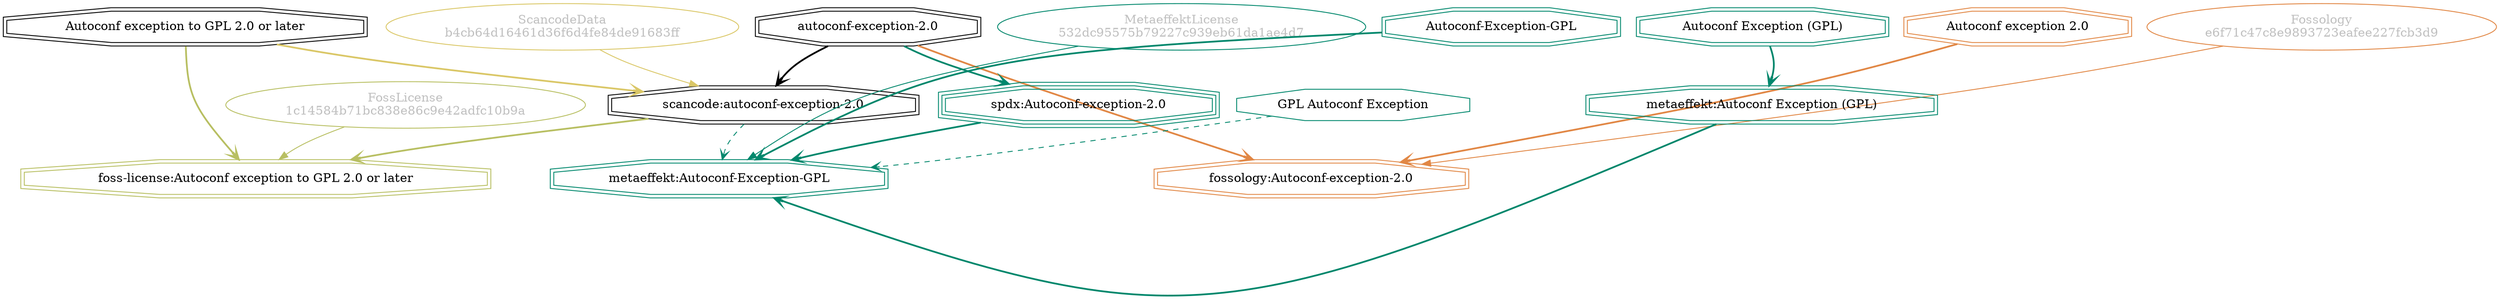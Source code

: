 strict digraph {
    node [shape=box];
    graph [splines=curved];
    12143 [label="ScancodeData\nb4cb64d16461d36f6d4fe84de91683ff"
          ,fontcolor=gray
          ,color="#dac767"
          ,fillcolor="beige;1"
          ,shape=ellipse];
    12144 [label="scancode:autoconf-exception-2.0"
          ,shape=doubleoctagon];
    12145 [label="autoconf-exception-2.0"
          ,shape=doubleoctagon];
    12146 [label="Autoconf exception to GPL 2.0 or later"
          ,shape=doubleoctagon];
    27667 [label="Fossology\ne6f71c47c8e9893723eafee227fcb3d9"
          ,fontcolor=gray
          ,color="#e18745"
          ,fillcolor="beige;1"
          ,shape=ellipse];
    27668 [label="fossology:Autoconf-exception-2.0"
          ,color="#e18745"
          ,shape=doubleoctagon];
    27669 [label="Autoconf exception 2.0"
          ,color="#e18745"
          ,shape=doubleoctagon];
    38236 [label="MetaeffektLicense\n532dc95575b79227c939eb61da1ae4d7"
          ,fontcolor=gray
          ,color="#00876c"
          ,fillcolor="beige;1"
          ,shape=ellipse];
    38237 [label="metaeffekt:Autoconf-Exception-GPL"
          ,color="#00876c"
          ,shape=doubleoctagon];
    38238 [label="Autoconf-Exception-GPL"
          ,color="#00876c"
          ,shape=doubleoctagon];
    38239 [label="metaeffekt:Autoconf Exception (GPL)"
          ,color="#00876c"
          ,shape=doubleoctagon];
    38240 [label="Autoconf Exception (GPL)"
          ,color="#00876c"
          ,shape=doubleoctagon];
    38241 [label="spdx:Autoconf-exception-2.0"
          ,color="#00876c"
          ,shape=tripleoctagon];
    38242 [label="GPL Autoconf Exception"
          ,color="#00876c"
          ,shape=octagon];
    50320 [label="FossLicense\n1c14584b71bc838e86c9e42adfc10b9a"
          ,fontcolor=gray
          ,color="#b8bf62"
          ,fillcolor="beige;1"
          ,shape=ellipse];
    50321 [label="foss-license:Autoconf exception to GPL 2.0 or later"
          ,color="#b8bf62"
          ,shape=doubleoctagon];
    12143 -> 12144 [weight=0.5
                   ,color="#dac767"];
    12144 -> 38237 [style=dashed
                   ,arrowhead=vee
                   ,weight=0.5
                   ,color="#00876c"];
    12144 -> 50321 [style=bold
                   ,arrowhead=vee
                   ,weight=0.7
                   ,color="#b8bf62"];
    12145 -> 12144 [style=bold
                   ,arrowhead=vee
                   ,weight=0.7];
    12145 -> 27668 [style=bold
                   ,arrowhead=vee
                   ,weight=0.7
                   ,color="#e18745"];
    12145 -> 38241 [style=bold
                   ,arrowhead=vee
                   ,weight=0.7
                   ,color="#00876c"];
    12146 -> 12144 [style=bold
                   ,arrowhead=vee
                   ,weight=0.7
                   ,color="#dac767"];
    12146 -> 50321 [style=bold
                   ,arrowhead=vee
                   ,weight=0.7
                   ,color="#b8bf62"];
    27667 -> 27668 [weight=0.5
                   ,color="#e18745"];
    27669 -> 27668 [style=bold
                   ,arrowhead=vee
                   ,weight=0.7
                   ,color="#e18745"];
    38236 -> 38237 [weight=0.5
                   ,color="#00876c"];
    38238 -> 38237 [style=bold
                   ,arrowhead=vee
                   ,weight=0.7
                   ,color="#00876c"];
    38239 -> 38237 [style=bold
                   ,arrowhead=vee
                   ,weight=0.7
                   ,color="#00876c"];
    38240 -> 38239 [style=bold
                   ,arrowhead=vee
                   ,weight=0.7
                   ,color="#00876c"];
    38241 -> 38237 [style=bold
                   ,arrowhead=vee
                   ,weight=0.7
                   ,color="#00876c"];
    38242 -> 38237 [style=dashed
                   ,arrowhead=vee
                   ,weight=0.5
                   ,color="#00876c"];
    50320 -> 50321 [weight=0.5
                   ,color="#b8bf62"];
}
